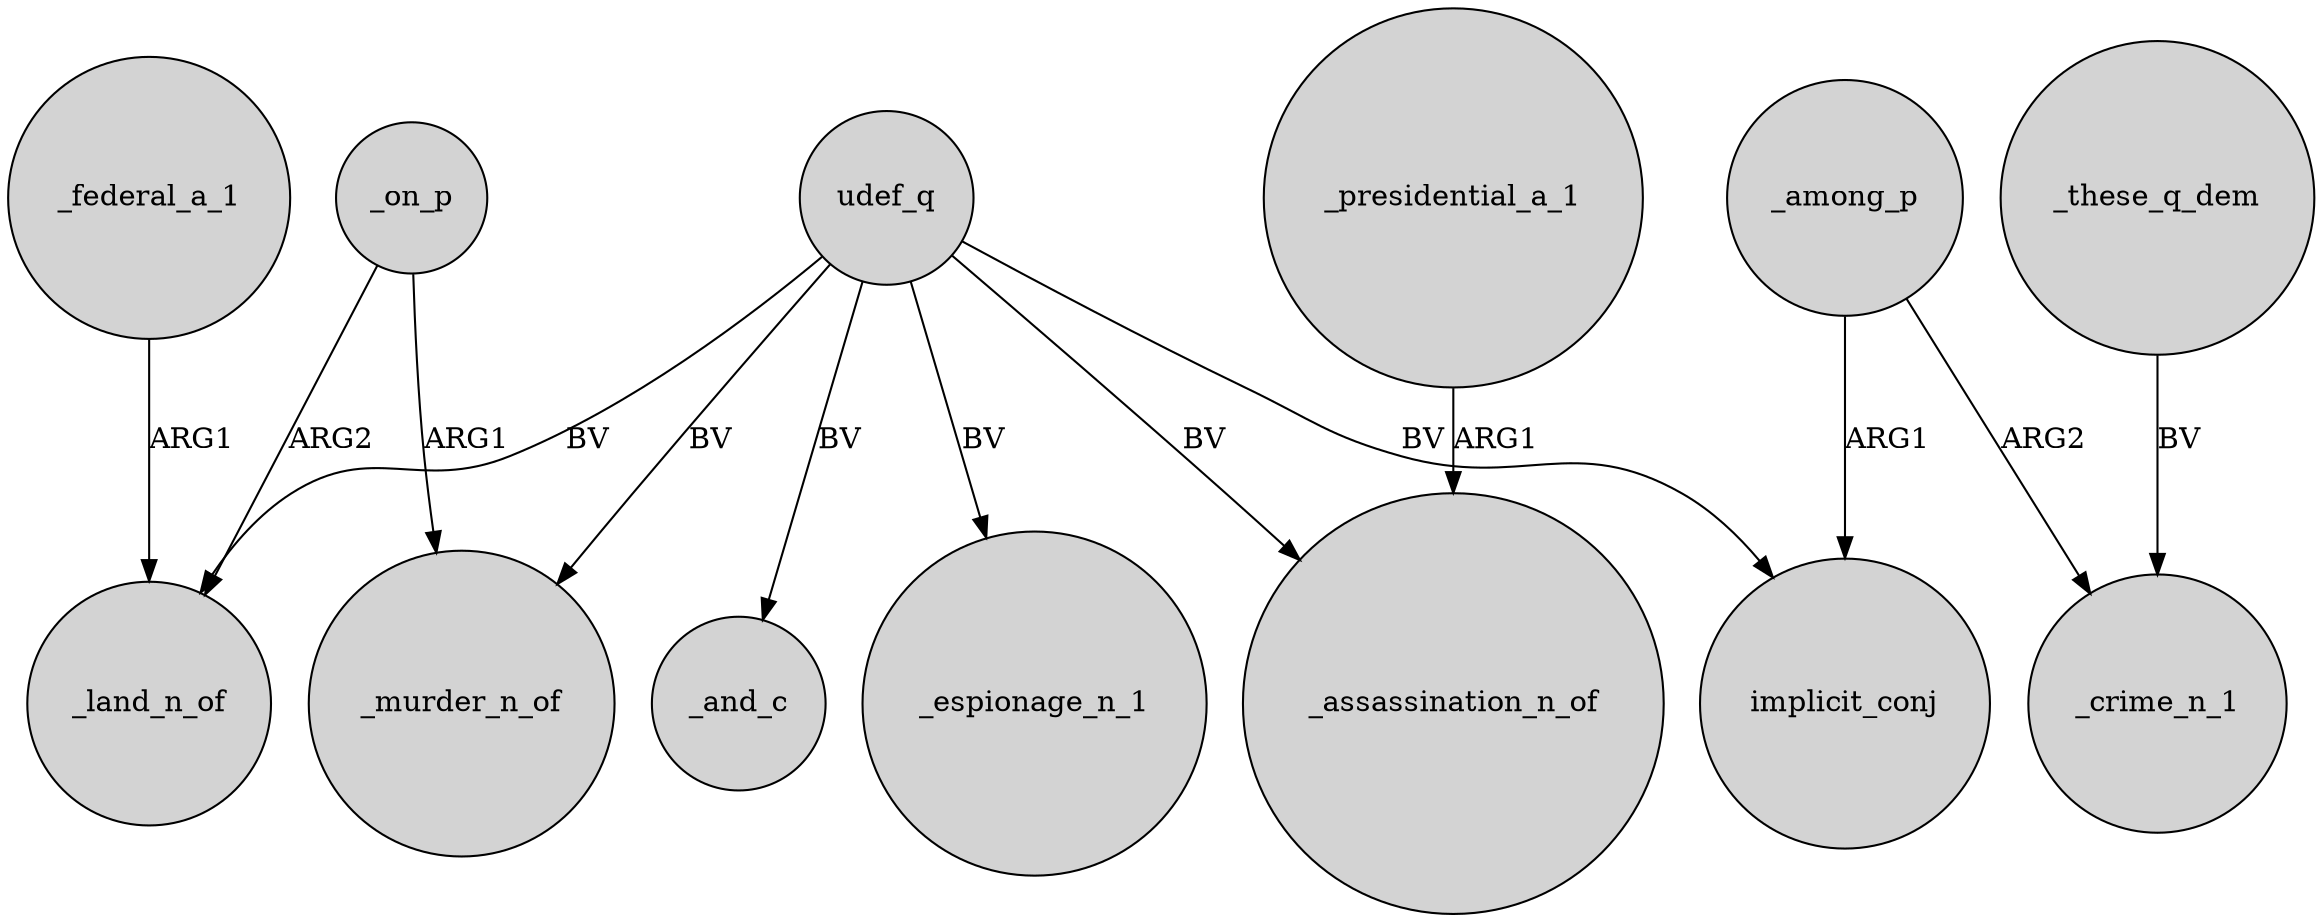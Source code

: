 digraph {
	node [shape=circle style=filled]
	_federal_a_1 -> _land_n_of [label=ARG1]
	udef_q -> _espionage_n_1 [label=BV]
	_among_p -> _crime_n_1 [label=ARG2]
	udef_q -> _murder_n_of [label=BV]
	udef_q -> _land_n_of [label=BV]
	_presidential_a_1 -> _assassination_n_of [label=ARG1]
	udef_q -> implicit_conj [label=BV]
	udef_q -> _assassination_n_of [label=BV]
	udef_q -> _and_c [label=BV]
	_these_q_dem -> _crime_n_1 [label=BV]
	_on_p -> _murder_n_of [label=ARG1]
	_on_p -> _land_n_of [label=ARG2]
	_among_p -> implicit_conj [label=ARG1]
}
